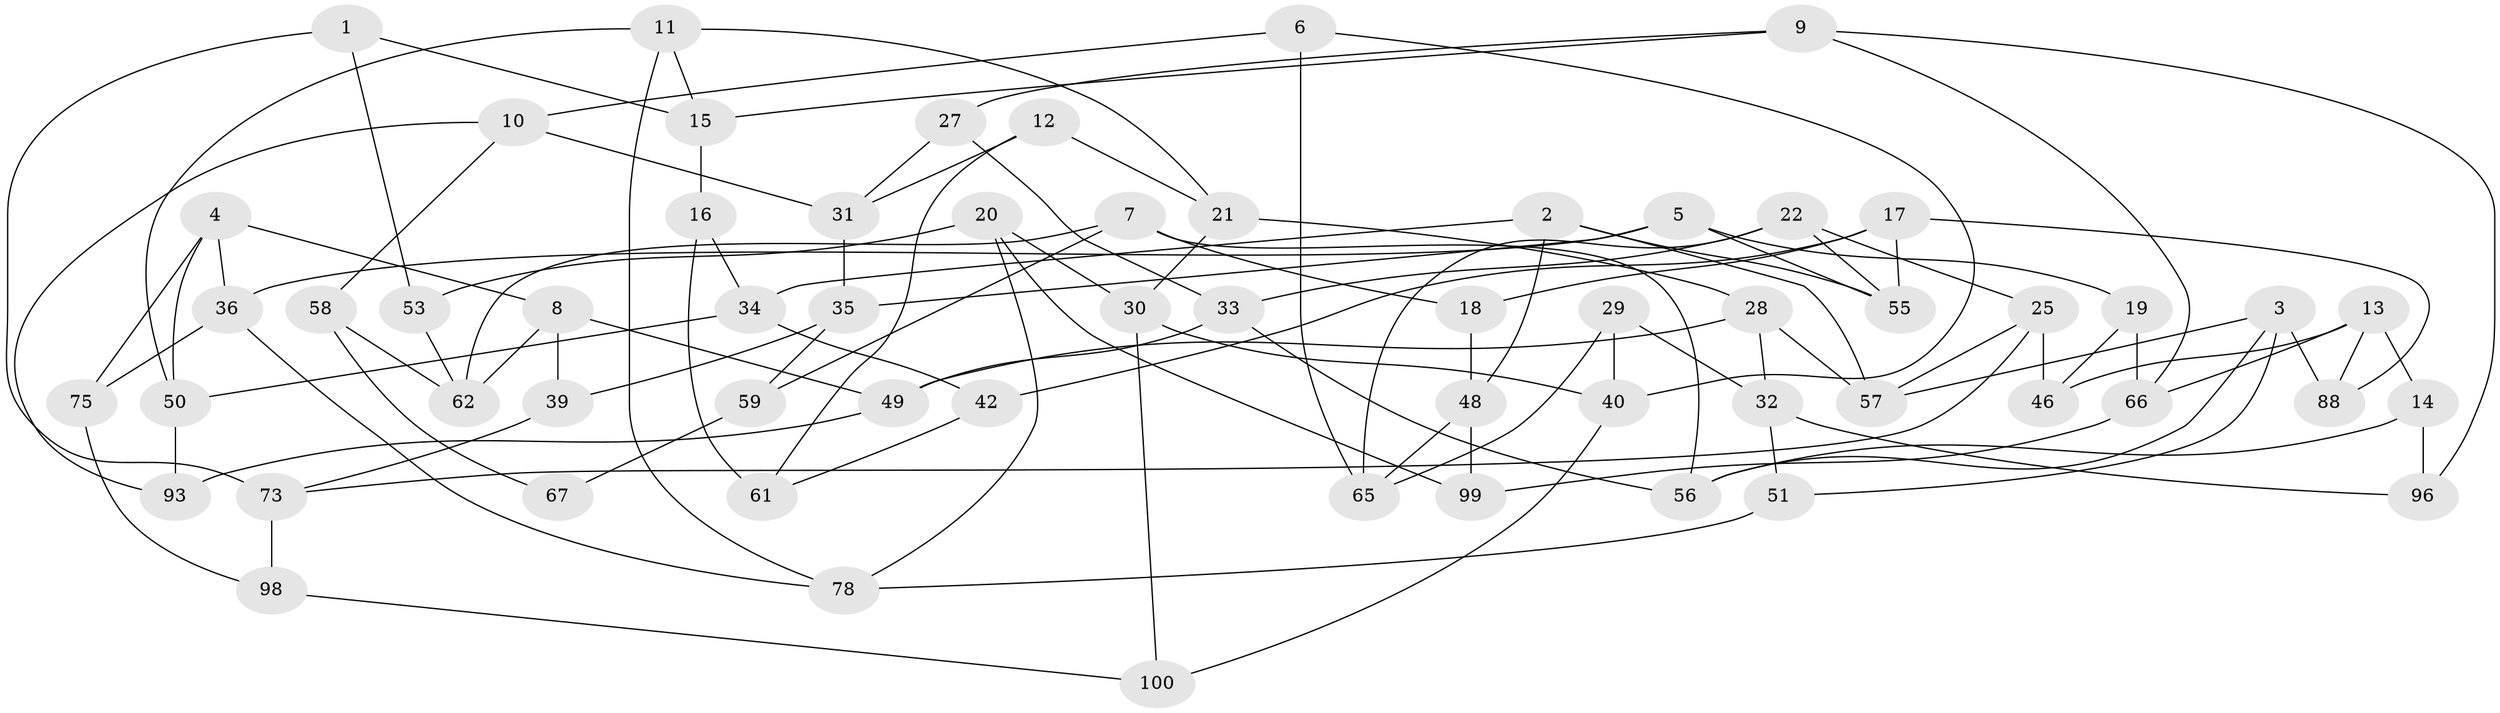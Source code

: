 // original degree distribution, {3: 1.0}
// Generated by graph-tools (version 1.1) at 2025/11/02/21/25 10:11:15]
// undirected, 61 vertices, 109 edges
graph export_dot {
graph [start="1"]
  node [color=gray90,style=filled];
  1;
  2 [super="+85"];
  3 [super="+45"];
  4 [super="+54"];
  5 [super="+74"];
  6;
  7 [super="+89"];
  8 [super="+83"];
  9 [super="+94"];
  10 [super="+86"];
  11 [super="+79"];
  12;
  13 [super="+24"];
  14;
  15 [super="+23"];
  16 [super="+87"];
  17 [super="+63"];
  18;
  19;
  20 [super="+37"];
  21 [super="+64"];
  22 [super="+71"];
  25 [super="+26"];
  27;
  28 [super="+91"];
  29;
  30 [super="+60"];
  31 [super="+72"];
  32 [super="+44"];
  33 [super="+47"];
  34 [super="+41"];
  35 [super="+38"];
  36 [super="+69"];
  39;
  40 [super="+43"];
  42;
  46;
  48 [super="+76"];
  49 [super="+84"];
  50 [super="+52"];
  51;
  53;
  55 [super="+80"];
  56 [super="+90"];
  57 [super="+95"];
  58;
  59 [super="+70"];
  61 [super="+82"];
  62 [super="+81"];
  65 [super="+77"];
  66 [super="+68"];
  67;
  73 [super="+97"];
  75;
  78 [super="+92"];
  88;
  93;
  96;
  98;
  99;
  100;
  1 -- 53;
  1 -- 15;
  1 -- 73;
  2 -- 34;
  2 -- 48;
  2 -- 57;
  2 -- 55;
  3 -- 57;
  3 -- 56;
  3 -- 88;
  3 -- 51;
  4 -- 36;
  4 -- 8;
  4 -- 75;
  4 -- 50;
  5 -- 36;
  5 -- 19;
  5 -- 35;
  5 -- 55;
  6 -- 40;
  6 -- 10;
  6 -- 65;
  7 -- 18;
  7 -- 59;
  7 -- 56;
  7 -- 62;
  8 -- 62;
  8 -- 39;
  8 -- 49;
  9 -- 96;
  9 -- 66;
  9 -- 27;
  9 -- 15;
  10 -- 31;
  10 -- 58;
  10 -- 93;
  11 -- 21;
  11 -- 78;
  11 -- 50;
  11 -- 15;
  12 -- 21;
  12 -- 61;
  12 -- 31;
  13 -- 14;
  13 -- 88;
  13 -- 46;
  13 -- 66;
  14 -- 96;
  14 -- 56;
  15 -- 16;
  16 -- 61 [weight=2];
  16 -- 34;
  17 -- 42;
  17 -- 55;
  17 -- 88;
  17 -- 18;
  18 -- 48;
  19 -- 66;
  19 -- 46;
  20 -- 99;
  20 -- 30;
  20 -- 53;
  20 -- 78;
  21 -- 30;
  21 -- 28;
  22 -- 65;
  22 -- 55;
  22 -- 33;
  22 -- 25;
  25 -- 46;
  25 -- 73;
  25 -- 57;
  27 -- 31;
  27 -- 33;
  28 -- 32;
  28 -- 57;
  28 -- 49;
  29 -- 40;
  29 -- 65;
  29 -- 32;
  30 -- 100;
  30 -- 40;
  31 -- 35;
  32 -- 51;
  32 -- 96;
  33 -- 49;
  33 -- 56;
  34 -- 50;
  34 -- 42;
  35 -- 59;
  35 -- 39;
  36 -- 75;
  36 -- 78;
  39 -- 73;
  40 -- 100;
  42 -- 61;
  48 -- 65;
  48 -- 99;
  49 -- 93;
  50 -- 93;
  51 -- 78;
  53 -- 62;
  58 -- 67;
  58 -- 62;
  59 -- 67 [weight=2];
  66 -- 99;
  73 -- 98;
  75 -- 98;
  98 -- 100;
}
